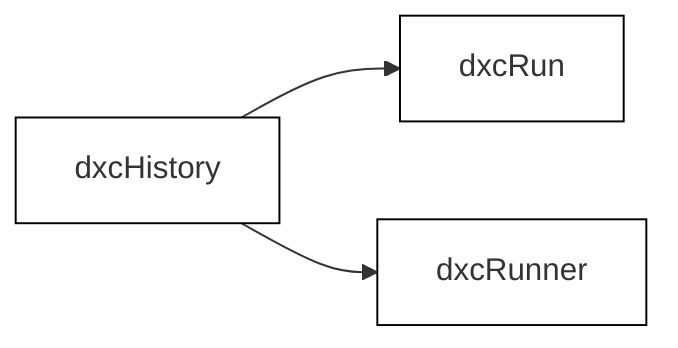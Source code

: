 graph LR
    dxcHistory --> dxcRun & dxcRunner
    
    
    classDef default fill:#ffffff,stroke:#000000,stroke-width:1px